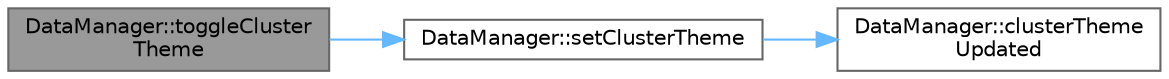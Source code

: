 digraph "DataManager::toggleClusterTheme"
{
 // LATEX_PDF_SIZE
  bgcolor="transparent";
  edge [fontname=Helvetica,fontsize=10,labelfontname=Helvetica,labelfontsize=10];
  node [fontname=Helvetica,fontsize=10,shape=box,height=0.2,width=0.4];
  rankdir="LR";
  Node1 [id="Node000001",label="DataManager::toggleCluster\lTheme",height=0.2,width=0.4,color="gray40", fillcolor="grey60", style="filled", fontcolor="black",tooltip=" "];
  Node1 -> Node2 [id="edge1_Node000001_Node000002",color="steelblue1",style="solid",tooltip=" "];
  Node2 [id="Node000002",label="DataManager::setClusterTheme",height=0.2,width=0.4,color="grey40", fillcolor="white", style="filled",URL="$classDataManager.html#a374e1bebab27e4230bc39c008b9d3c7d",tooltip=" "];
  Node2 -> Node3 [id="edge2_Node000002_Node000003",color="steelblue1",style="solid",tooltip=" "];
  Node3 [id="Node000003",label="DataManager::clusterTheme\lUpdated",height=0.2,width=0.4,color="grey40", fillcolor="white", style="filled",URL="$classDataManager.html#ac740653a483138547160f4ae47dde1ec",tooltip=" "];
}
